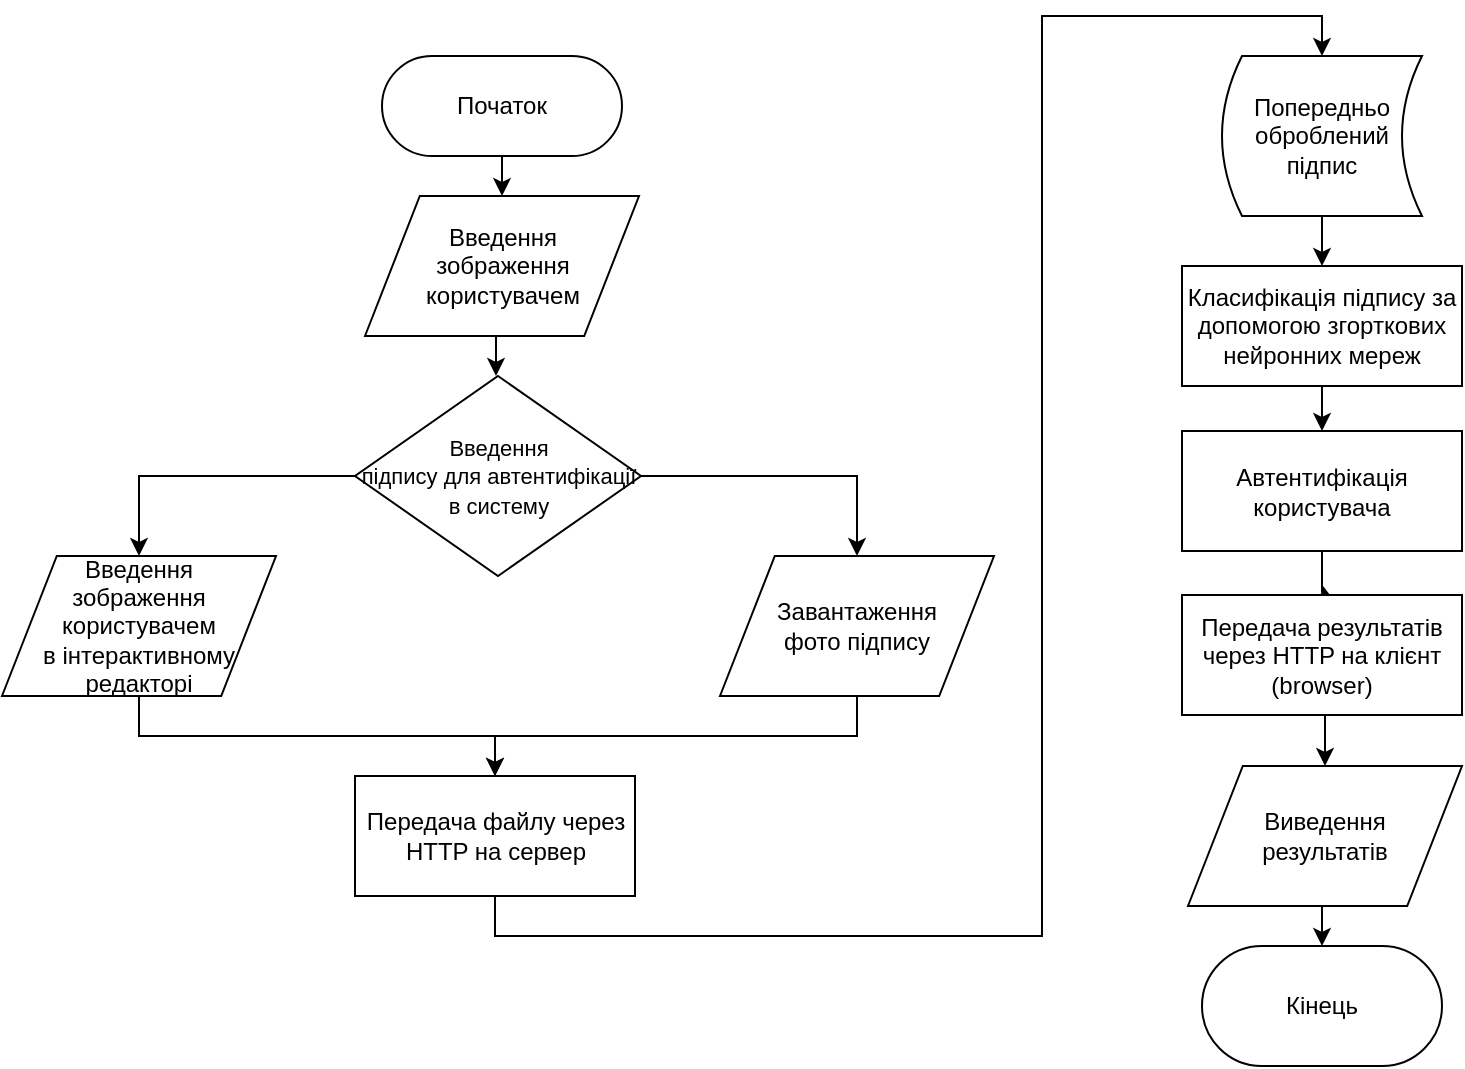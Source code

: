 <mxfile version="12.4.2" type="github" pages="1">
  <diagram id="zkXn4RVuS-L6H37CngDO" name="Page-1">
    <mxGraphModel dx="1773" dy="623" grid="1" gridSize="10" guides="1" tooltips="1" connect="1" arrows="1" fold="1" page="1" pageScale="1" pageWidth="827" pageHeight="1169" math="0" shadow="0">
      <root>
        <mxCell id="0"/>
        <mxCell id="1" parent="0"/>
        <mxCell id="jc2Q8qop1ivfg6fNYz0a-18" style="edgeStyle=orthogonalEdgeStyle;rounded=0;orthogonalLoop=1;jettySize=auto;html=1;exitX=0.5;exitY=1;exitDx=0;exitDy=0;entryX=0.5;entryY=0;entryDx=0;entryDy=0;" parent="1" source="jc2Q8qop1ivfg6fNYz0a-3" target="jc2Q8qop1ivfg6fNYz0a-6" edge="1">
          <mxGeometry relative="1" as="geometry"/>
        </mxCell>
        <mxCell id="jc2Q8qop1ivfg6fNYz0a-3" value="Попередньо оброблений підпис" style="shape=dataStorage;whiteSpace=wrap;html=1;" parent="1" vertex="1">
          <mxGeometry x="560" y="40" width="100" height="80" as="geometry"/>
        </mxCell>
        <mxCell id="jc2Q8qop1ivfg6fNYz0a-17" style="edgeStyle=orthogonalEdgeStyle;rounded=0;orthogonalLoop=1;jettySize=auto;html=1;exitX=0.5;exitY=1;exitDx=0;exitDy=0;entryX=0.5;entryY=0;entryDx=0;entryDy=0;" parent="1" target="jc2Q8qop1ivfg6fNYz0a-3" edge="1" source="lAHghHZeZl1vqNHfp9Ap-15">
          <mxGeometry relative="1" as="geometry">
            <mxPoint x="367" y="410" as="sourcePoint"/>
            <Array as="points">
              <mxPoint x="197" y="480"/>
              <mxPoint x="470" y="480"/>
              <mxPoint x="470" y="20"/>
              <mxPoint x="610" y="20"/>
            </Array>
          </mxGeometry>
        </mxCell>
        <mxCell id="jc2Q8qop1ivfg6fNYz0a-8" value="" style="edgeStyle=orthogonalEdgeStyle;rounded=0;orthogonalLoop=1;jettySize=auto;html=1;" parent="1" source="jc2Q8qop1ivfg6fNYz0a-6" target="jc2Q8qop1ivfg6fNYz0a-7" edge="1">
          <mxGeometry relative="1" as="geometry"/>
        </mxCell>
        <mxCell id="jc2Q8qop1ivfg6fNYz0a-6" value="Класифікація підпису за допомогою згорткових нейронних мереж" style="rounded=0;whiteSpace=wrap;html=1;" parent="1" vertex="1">
          <mxGeometry x="540" y="145" width="140" height="60" as="geometry"/>
        </mxCell>
        <mxCell id="jc2Q8qop1ivfg6fNYz0a-11" value="" style="edgeStyle=orthogonalEdgeStyle;rounded=0;orthogonalLoop=1;jettySize=auto;html=1;" parent="1" source="jc2Q8qop1ivfg6fNYz0a-7" edge="1">
          <mxGeometry relative="1" as="geometry">
            <mxPoint x="610.5" y="305" as="targetPoint"/>
          </mxGeometry>
        </mxCell>
        <mxCell id="jc2Q8qop1ivfg6fNYz0a-7" value="Автентифікація користувача" style="rounded=0;whiteSpace=wrap;html=1;" parent="1" vertex="1">
          <mxGeometry x="540" y="227.5" width="140" height="60" as="geometry"/>
        </mxCell>
        <mxCell id="jc2Q8qop1ivfg6fNYz0a-25" style="edgeStyle=orthogonalEdgeStyle;rounded=0;orthogonalLoop=1;jettySize=auto;html=1;exitX=0.5;exitY=1;exitDx=0;exitDy=0;entryX=0.5;entryY=0;entryDx=0;entryDy=0;" parent="1" source="jc2Q8qop1ivfg6fNYz0a-23" target="jc2Q8qop1ivfg6fNYz0a-12" edge="1">
          <mxGeometry relative="1" as="geometry"/>
        </mxCell>
        <mxCell id="jc2Q8qop1ivfg6fNYz0a-23" value="Передача результатів через HTTP на клієнт (browser)" style="rounded=0;whiteSpace=wrap;html=1;" parent="1" vertex="1">
          <mxGeometry x="540" y="309.5" width="140" height="60" as="geometry"/>
        </mxCell>
        <mxCell id="lAHghHZeZl1vqNHfp9Ap-11" style="edgeStyle=orthogonalEdgeStyle;rounded=0;orthogonalLoop=1;jettySize=auto;html=1;exitX=0.5;exitY=1;exitDx=0;exitDy=0;entryX=0.5;entryY=0;entryDx=0;entryDy=0;" parent="1" source="jc2Q8qop1ivfg6fNYz0a-12" target="lAHghHZeZl1vqNHfp9Ap-8" edge="1">
          <mxGeometry relative="1" as="geometry"/>
        </mxCell>
        <mxCell id="jc2Q8qop1ivfg6fNYz0a-12" value="Виведення&lt;br&gt;результатів" style="shape=parallelogram;perimeter=parallelogramPerimeter;whiteSpace=wrap;html=1;" parent="1" vertex="1">
          <mxGeometry x="543" y="395" width="137" height="70" as="geometry"/>
        </mxCell>
        <mxCell id="lAHghHZeZl1vqNHfp9Ap-4" style="edgeStyle=orthogonalEdgeStyle;rounded=0;orthogonalLoop=1;jettySize=auto;html=1;exitX=0.5;exitY=1;exitDx=0;exitDy=0;entryX=0.5;entryY=0;entryDx=0;entryDy=0;" parent="1" edge="1">
          <mxGeometry relative="1" as="geometry">
            <mxPoint x="200" y="180" as="sourcePoint"/>
            <mxPoint x="197" y="200" as="targetPoint"/>
          </mxGeometry>
        </mxCell>
        <mxCell id="lAHghHZeZl1vqNHfp9Ap-21" style="edgeStyle=orthogonalEdgeStyle;rounded=0;orthogonalLoop=1;jettySize=auto;html=1;exitX=0.5;exitY=1;exitDx=0;exitDy=0;entryX=0.5;entryY=0;entryDx=0;entryDy=0;" parent="1" source="lAHghHZeZl1vqNHfp9Ap-5" target="lAHghHZeZl1vqNHfp9Ap-20" edge="1">
          <mxGeometry relative="1" as="geometry"/>
        </mxCell>
        <mxCell id="lAHghHZeZl1vqNHfp9Ap-5" value="Початок" style="rounded=1;whiteSpace=wrap;html=1;arcSize=50;" parent="1" vertex="1">
          <mxGeometry x="140" y="40" width="120" height="50" as="geometry"/>
        </mxCell>
        <mxCell id="lAHghHZeZl1vqNHfp9Ap-8" value="Кінець" style="rounded=1;whiteSpace=wrap;html=1;arcSize=50;" parent="1" vertex="1">
          <mxGeometry x="550" y="485" width="120" height="60" as="geometry"/>
        </mxCell>
        <mxCell id="lAHghHZeZl1vqNHfp9Ap-27" style="edgeStyle=orthogonalEdgeStyle;rounded=0;orthogonalLoop=1;jettySize=auto;html=1;exitX=0.5;exitY=1;exitDx=0;exitDy=0;entryX=0.5;entryY=0;entryDx=0;entryDy=0;" parent="1" source="lAHghHZeZl1vqNHfp9Ap-12" target="lAHghHZeZl1vqNHfp9Ap-15" edge="1">
          <mxGeometry relative="1" as="geometry"/>
        </mxCell>
        <mxCell id="lAHghHZeZl1vqNHfp9Ap-12" value="Завантаження&lt;br&gt;фото підпису" style="shape=parallelogram;perimeter=parallelogramPerimeter;whiteSpace=wrap;html=1;" parent="1" vertex="1">
          <mxGeometry x="309" y="290" width="137" height="70" as="geometry"/>
        </mxCell>
        <mxCell id="lAHghHZeZl1vqNHfp9Ap-15" value="Передача файлу через HTTP на сервер" style="rounded=0;whiteSpace=wrap;html=1;" parent="1" vertex="1">
          <mxGeometry x="126.5" y="400" width="140" height="60" as="geometry"/>
        </mxCell>
        <mxCell id="lAHghHZeZl1vqNHfp9Ap-25" style="edgeStyle=orthogonalEdgeStyle;rounded=0;orthogonalLoop=1;jettySize=auto;html=1;exitX=0.5;exitY=1;exitDx=0;exitDy=0;entryX=0.5;entryY=0;entryDx=0;entryDy=0;" parent="1" source="lAHghHZeZl1vqNHfp9Ap-17" target="lAHghHZeZl1vqNHfp9Ap-15" edge="1">
          <mxGeometry relative="1" as="geometry">
            <Array as="points">
              <mxPoint x="19" y="380"/>
              <mxPoint x="197" y="380"/>
            </Array>
          </mxGeometry>
        </mxCell>
        <mxCell id="lAHghHZeZl1vqNHfp9Ap-17" value="Введення&lt;br&gt;зображення користувачем&lt;br&gt;в інтерактивному&lt;br&gt;редакторі" style="shape=parallelogram;perimeter=parallelogramPerimeter;whiteSpace=wrap;html=1;" parent="1" vertex="1">
          <mxGeometry x="-50" y="290" width="137" height="70" as="geometry"/>
        </mxCell>
        <mxCell id="lAHghHZeZl1vqNHfp9Ap-20" value="Введення&lt;br&gt;зображення користувачем" style="shape=parallelogram;perimeter=parallelogramPerimeter;whiteSpace=wrap;html=1;" parent="1" vertex="1">
          <mxGeometry x="131.5" y="110" width="137" height="70" as="geometry"/>
        </mxCell>
        <mxCell id="lAHghHZeZl1vqNHfp9Ap-23" style="edgeStyle=orthogonalEdgeStyle;rounded=0;orthogonalLoop=1;jettySize=auto;html=1;exitX=1;exitY=0.5;exitDx=0;exitDy=0;entryX=0.5;entryY=0;entryDx=0;entryDy=0;" parent="1" source="lAHghHZeZl1vqNHfp9Ap-22" target="lAHghHZeZl1vqNHfp9Ap-12" edge="1">
          <mxGeometry relative="1" as="geometry"/>
        </mxCell>
        <mxCell id="lAHghHZeZl1vqNHfp9Ap-24" style="edgeStyle=orthogonalEdgeStyle;rounded=0;orthogonalLoop=1;jettySize=auto;html=1;exitX=0;exitY=0.5;exitDx=0;exitDy=0;entryX=0.5;entryY=0;entryDx=0;entryDy=0;" parent="1" source="lAHghHZeZl1vqNHfp9Ap-22" target="lAHghHZeZl1vqNHfp9Ap-17" edge="1">
          <mxGeometry relative="1" as="geometry"/>
        </mxCell>
        <mxCell id="lAHghHZeZl1vqNHfp9Ap-22" value="&lt;font style=&quot;font-size: 11px&quot;&gt;Введення&lt;br&gt;підпису для автентифікації&lt;br&gt;в систему&lt;/font&gt;" style="rhombus;whiteSpace=wrap;html=1;" parent="1" vertex="1">
          <mxGeometry x="126.5" y="200" width="143" height="100" as="geometry"/>
        </mxCell>
      </root>
    </mxGraphModel>
  </diagram>
</mxfile>
